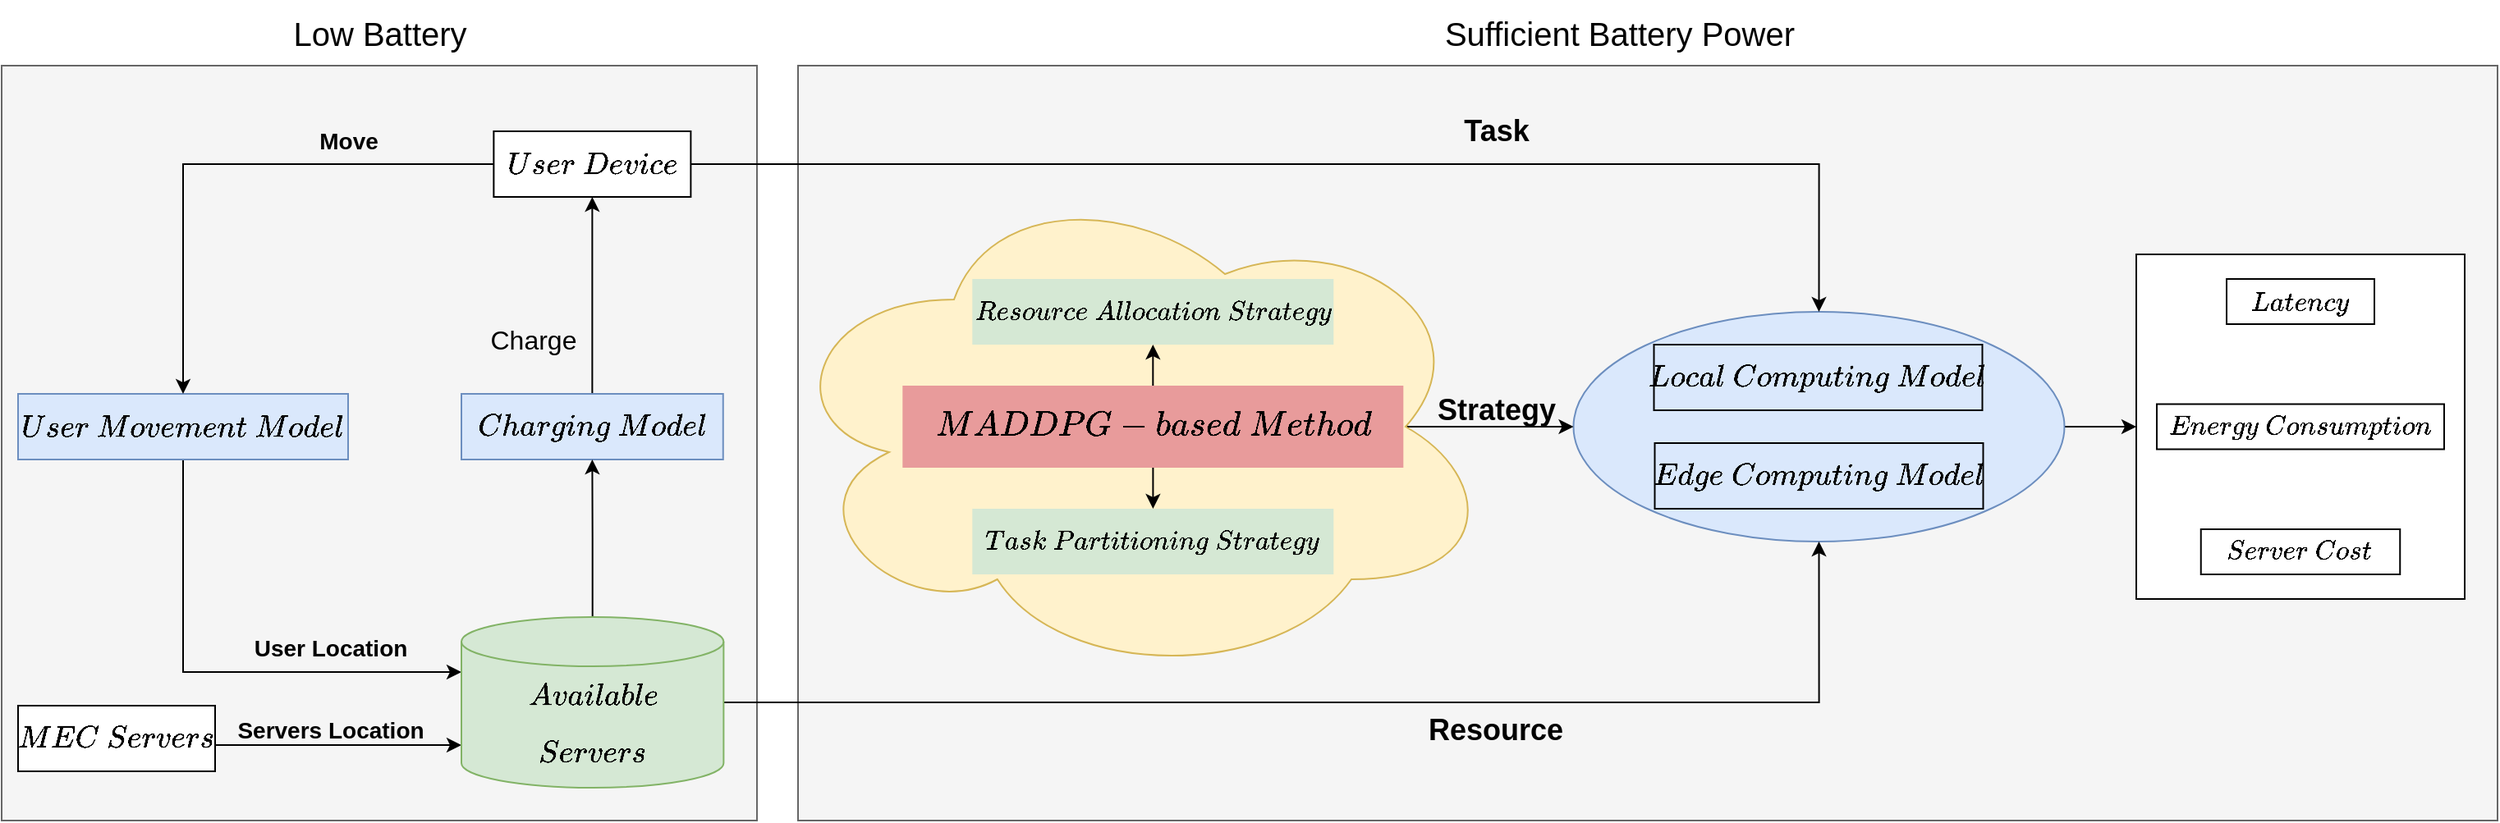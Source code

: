 <mxfile version="20.4.2" type="github">
  <diagram id="8HXd06Zs-zNEdsr8r8aW" name="第 1 页">
    <mxGraphModel dx="1778" dy="2177" grid="1" gridSize="10" guides="1" tooltips="1" connect="1" arrows="1" fold="1" page="1" pageScale="1" pageWidth="827" pageHeight="1169" math="1" shadow="0">
      <root>
        <mxCell id="0" />
        <mxCell id="1" parent="0" />
        <mxCell id="DW0vB-UItoo3-7lF0b40-113" value="" style="rounded=0;whiteSpace=wrap;html=1;fontSize=20;fillColor=#f5f5f5;strokeColor=#666666;fontColor=#333333;" vertex="1" parent="1">
          <mxGeometry x="515" y="-920" width="1035" height="460" as="geometry" />
        </mxCell>
        <mxCell id="DW0vB-UItoo3-7lF0b40-136" value="" style="rounded=0;whiteSpace=wrap;html=1;fontSize=18;" vertex="1" parent="1">
          <mxGeometry x="1330" y="-805" width="200" height="210" as="geometry" />
        </mxCell>
        <mxCell id="DW0vB-UItoo3-7lF0b40-137" style="edgeStyle=orthogonalEdgeStyle;rounded=0;orthogonalLoop=1;jettySize=auto;html=1;fontSize=18;" edge="1" parent="1" source="DW0vB-UItoo3-7lF0b40-119" target="DW0vB-UItoo3-7lF0b40-136">
          <mxGeometry relative="1" as="geometry" />
        </mxCell>
        <mxCell id="DW0vB-UItoo3-7lF0b40-119" value="" style="ellipse;whiteSpace=wrap;html=1;fontSize=20;fillColor=#dae8fc;strokeColor=#6c8ebf;" vertex="1" parent="1">
          <mxGeometry x="987.25" y="-770" width="299" height="140" as="geometry" />
        </mxCell>
        <mxCell id="DW0vB-UItoo3-7lF0b40-135" style="edgeStyle=orthogonalEdgeStyle;rounded=0;orthogonalLoop=1;jettySize=auto;html=1;exitX=0.875;exitY=0.5;exitDx=0;exitDy=0;exitPerimeter=0;fontSize=18;" edge="1" parent="1" source="DW0vB-UItoo3-7lF0b40-114" target="DW0vB-UItoo3-7lF0b40-119">
          <mxGeometry relative="1" as="geometry" />
        </mxCell>
        <mxCell id="DW0vB-UItoo3-7lF0b40-114" value="" style="ellipse;shape=cloud;whiteSpace=wrap;html=1;fontSize=20;fillColor=#fff2cc;strokeColor=#d6b656;" vertex="1" parent="1">
          <mxGeometry x="500" y="-855" width="440" height="310" as="geometry" />
        </mxCell>
        <mxCell id="DW0vB-UItoo3-7lF0b40-99" value="" style="whiteSpace=wrap;html=1;aspect=fixed;fontSize=16;fillColor=#f5f5f5;strokeColor=#666666;fontColor=#333333;" vertex="1" parent="1">
          <mxGeometry x="30" y="-920" width="460" height="460" as="geometry" />
        </mxCell>
        <mxCell id="DW0vB-UItoo3-7lF0b40-106" style="edgeStyle=orthogonalEdgeStyle;rounded=0;orthogonalLoop=1;jettySize=auto;html=1;entryX=0;entryY=0;entryDx=0;entryDy=33.5;entryPerimeter=0;fontSize=20;" edge="1" parent="1" source="DW0vB-UItoo3-7lF0b40-3" target="DW0vB-UItoo3-7lF0b40-94">
          <mxGeometry relative="1" as="geometry">
            <Array as="points">
              <mxPoint x="141" y="-550" />
            </Array>
          </mxGeometry>
        </mxCell>
        <mxCell id="DW0vB-UItoo3-7lF0b40-3" value="&lt;div&gt;&lt;font style=&quot;font-size: 16px&quot;&gt;$$ User \ Movement&amp;nbsp; \ Model $$&lt;/font&gt;&lt;/div&gt;" style="rounded=0;whiteSpace=wrap;html=1;fillColor=#dae8fc;strokeColor=#6c8ebf;" vertex="1" parent="1">
          <mxGeometry x="40" y="-720" width="201" height="40" as="geometry" />
        </mxCell>
        <mxCell id="DW0vB-UItoo3-7lF0b40-74" value="" style="edgeStyle=orthogonalEdgeStyle;rounded=0;orthogonalLoop=1;jettySize=auto;html=1;fontSize=16;" edge="1" parent="1" source="DW0vB-UItoo3-7lF0b40-5" target="DW0vB-UItoo3-7lF0b40-15">
          <mxGeometry relative="1" as="geometry" />
        </mxCell>
        <mxCell id="DW0vB-UItoo3-7lF0b40-5" value="&lt;div&gt;&lt;font style=&quot;font-size: 16px&quot;&gt;$$ Charging\&amp;nbsp; Model $$&lt;/font&gt;&lt;/div&gt;" style="rounded=0;whiteSpace=wrap;html=1;fillColor=#dae8fc;strokeColor=#6c8ebf;" vertex="1" parent="1">
          <mxGeometry x="310" y="-720" width="159.38" height="40" as="geometry" />
        </mxCell>
        <mxCell id="DW0vB-UItoo3-7lF0b40-7" value="&lt;div&gt;&lt;b&gt;&lt;font style=&quot;font-size: 16px&quot;&gt;$$ Local \ Computing \ Model $$&lt;/font&gt;&lt;/b&gt;&lt;/div&gt;" style="rounded=0;whiteSpace=wrap;html=1;fillColor=#dae8fc;strokeColor=default;" vertex="1" parent="1">
          <mxGeometry x="1036.25" y="-750" width="200" height="40" as="geometry" />
        </mxCell>
        <mxCell id="DW0vB-UItoo3-7lF0b40-9" value="&lt;div&gt;&lt;font style=&quot;font-size: 16px&quot;&gt;$$ Edge \ Computing \ Model $$&lt;/font&gt;&lt;/div&gt;" style="rounded=0;whiteSpace=wrap;html=1;fillColor=#dae8fc;strokeColor=default;" vertex="1" parent="1">
          <mxGeometry x="1036.75" y="-690" width="200" height="40" as="geometry" />
        </mxCell>
        <mxCell id="DW0vB-UItoo3-7lF0b40-10" value="&lt;font style=&quot;font-size: 14px&quot;&gt;$$Energy \ Consumption$$&lt;/font&gt;" style="rounded=0;whiteSpace=wrap;html=1;fontSize=18;strokeColor=default;" vertex="1" parent="1">
          <mxGeometry x="1342.49" y="-713.75" width="175" height="27.5" as="geometry" />
        </mxCell>
        <mxCell id="DW0vB-UItoo3-7lF0b40-75" style="edgeStyle=orthogonalEdgeStyle;rounded=0;orthogonalLoop=1;jettySize=auto;html=1;fontSize=16;" edge="1" parent="1" source="DW0vB-UItoo3-7lF0b40-15" target="DW0vB-UItoo3-7lF0b40-3">
          <mxGeometry relative="1" as="geometry" />
        </mxCell>
        <mxCell id="DW0vB-UItoo3-7lF0b40-132" style="edgeStyle=orthogonalEdgeStyle;rounded=0;orthogonalLoop=1;jettySize=auto;html=1;entryX=0.5;entryY=0;entryDx=0;entryDy=0;fontSize=18;" edge="1" parent="1" source="DW0vB-UItoo3-7lF0b40-15" target="DW0vB-UItoo3-7lF0b40-119">
          <mxGeometry relative="1" as="geometry" />
        </mxCell>
        <mxCell id="DW0vB-UItoo3-7lF0b40-15" value="&lt;div style=&quot;font-size: 16px;&quot;&gt;&lt;font style=&quot;font-size: 16px;&quot;&gt;$$ User \ Device $$&lt;/font&gt;&lt;/div&gt;" style="rounded=0;whiteSpace=wrap;html=1;" vertex="1" parent="1">
          <mxGeometry x="329.69" y="-880" width="120" height="40" as="geometry" />
        </mxCell>
        <mxCell id="DW0vB-UItoo3-7lF0b40-18" value="&lt;div&gt;&lt;font style=&quot;font-size: 18px&quot;&gt;&lt;font style=&quot;font-size: 14px&quot;&gt;$$ Task \ Partitioning \ Strategy $$&lt;/font&gt;&lt;/font&gt;&lt;/div&gt;" style="rounded=0;whiteSpace=wrap;html=1;fillColor=#d5e8d4;strokeColor=none;" vertex="1" parent="1">
          <mxGeometry x="621.16" y="-650" width="220" height="40" as="geometry" />
        </mxCell>
        <mxCell id="DW0vB-UItoo3-7lF0b40-20" value="&lt;div&gt;&lt;font style=&quot;font-size: 14px&quot;&gt;$$ Resource \ Allocation \ Strategy $$&lt;/font&gt;&lt;/div&gt;" style="rounded=0;whiteSpace=wrap;html=1;fillColor=#d5e8d4;strokeColor=none;" vertex="1" parent="1">
          <mxGeometry x="621.16" y="-790" width="220" height="40" as="geometry" />
        </mxCell>
        <mxCell id="DW0vB-UItoo3-7lF0b40-24" value="&lt;div&gt;&lt;font style=&quot;font-size: 14px&quot;&gt;$$Server \ Cost$$&lt;/font&gt;&lt;/div&gt;" style="rounded=0;whiteSpace=wrap;html=1;fontSize=18;strokeColor=default;" vertex="1" parent="1">
          <mxGeometry x="1369.37" y="-637.5" width="121.25" height="27.5" as="geometry" />
        </mxCell>
        <mxCell id="DW0vB-UItoo3-7lF0b40-25" value="&lt;div&gt;&lt;font style=&quot;font-size: 14px&quot;&gt;$$ Latency$$&lt;/font&gt;&lt;/div&gt;" style="rounded=0;whiteSpace=wrap;html=1;fontSize=18;strokeColor=default;" vertex="1" parent="1">
          <mxGeometry x="1385" y="-790" width="90" height="27.5" as="geometry" />
        </mxCell>
        <mxCell id="DW0vB-UItoo3-7lF0b40-87" value="" style="edgeStyle=orthogonalEdgeStyle;rounded=0;orthogonalLoop=1;jettySize=auto;html=1;fontSize=14;" edge="1" parent="1" source="DW0vB-UItoo3-7lF0b40-28" target="DW0vB-UItoo3-7lF0b40-18">
          <mxGeometry relative="1" as="geometry" />
        </mxCell>
        <mxCell id="DW0vB-UItoo3-7lF0b40-88" style="edgeStyle=orthogonalEdgeStyle;rounded=0;orthogonalLoop=1;jettySize=auto;html=1;exitX=0.5;exitY=0;exitDx=0;exitDy=0;entryX=0.5;entryY=1;entryDx=0;entryDy=0;fontSize=14;" edge="1" parent="1" source="DW0vB-UItoo3-7lF0b40-28" target="DW0vB-UItoo3-7lF0b40-20">
          <mxGeometry relative="1" as="geometry" />
        </mxCell>
        <mxCell id="DW0vB-UItoo3-7lF0b40-28" value="$$MADDPG-based \ Method$$" style="rounded=0;whiteSpace=wrap;html=1;fontSize=18;strokeColor=none;fillColor=#E89B9B;" vertex="1" parent="1">
          <mxGeometry x="578.66" y="-725" width="305" height="50" as="geometry" />
        </mxCell>
        <mxCell id="DW0vB-UItoo3-7lF0b40-111" style="edgeStyle=orthogonalEdgeStyle;rounded=0;orthogonalLoop=1;jettySize=auto;html=1;entryX=0;entryY=0;entryDx=0;entryDy=78;entryPerimeter=0;fontSize=20;" edge="1" parent="1" source="DW0vB-UItoo3-7lF0b40-29" target="DW0vB-UItoo3-7lF0b40-94">
          <mxGeometry relative="1" as="geometry">
            <Array as="points">
              <mxPoint x="260" y="-506" />
              <mxPoint x="260" y="-506" />
            </Array>
          </mxGeometry>
        </mxCell>
        <mxCell id="DW0vB-UItoo3-7lF0b40-29" value="$$MEC\ Servers$$" style="rounded=0;whiteSpace=wrap;html=1;fontSize=16;" vertex="1" parent="1">
          <mxGeometry x="40" y="-530" width="120" height="40" as="geometry" />
        </mxCell>
        <mxCell id="DW0vB-UItoo3-7lF0b40-31" value="&lt;div style=&quot;font-size: 14px;&quot;&gt;&lt;b&gt;&lt;font style=&quot;font-size: 14px;&quot;&gt;User Location&lt;/font&gt;&lt;/b&gt;&lt;/div&gt;" style="text;html=1;align=center;verticalAlign=middle;resizable=0;points=[];autosize=1;strokeColor=none;fillColor=none;" vertex="1" parent="1">
          <mxGeometry x="170" y="-580" width="120" height="30" as="geometry" />
        </mxCell>
        <mxCell id="DW0vB-UItoo3-7lF0b40-33" value="&lt;b&gt;&lt;font style=&quot;font-size: 14px;&quot;&gt;Servers Location&lt;/font&gt;&lt;/b&gt;" style="text;html=1;align=center;verticalAlign=middle;resizable=0;points=[];autosize=1;strokeColor=none;fillColor=none;" vertex="1" parent="1">
          <mxGeometry x="160" y="-530" width="140" height="30" as="geometry" />
        </mxCell>
        <mxCell id="DW0vB-UItoo3-7lF0b40-38" value="&lt;font style=&quot;font-size: 20px;&quot;&gt;Low Battery&lt;br&gt;&lt;/font&gt;" style="text;html=1;align=center;verticalAlign=middle;resizable=0;points=[];autosize=1;strokeColor=none;fillColor=none;" vertex="1" parent="1">
          <mxGeometry x="195" y="-960" width="130" height="40" as="geometry" />
        </mxCell>
        <mxCell id="DW0vB-UItoo3-7lF0b40-39" value="&lt;font style=&quot;font-size: 18px;&quot;&gt;&lt;b&gt;Task&lt;/b&gt;&lt;/font&gt;" style="text;html=1;align=center;verticalAlign=middle;resizable=0;points=[];autosize=1;strokeColor=none;fillColor=none;fontSize=15;" vertex="1" parent="1">
          <mxGeometry x="910" y="-900" width="60" height="40" as="geometry" />
        </mxCell>
        <mxCell id="DW0vB-UItoo3-7lF0b40-40" value="&lt;font style=&quot;font-size: 20px;&quot;&gt;Sufficient Battery Power&lt;br&gt;&lt;/font&gt;" style="text;html=1;align=center;verticalAlign=middle;resizable=0;points=[];autosize=1;strokeColor=none;fillColor=none;" vertex="1" parent="1">
          <mxGeometry x="895" y="-960" width="240" height="40" as="geometry" />
        </mxCell>
        <mxCell id="DW0vB-UItoo3-7lF0b40-84" value="&lt;b&gt;&lt;font style=&quot;font-size: 14px;&quot;&gt;Move&lt;/font&gt;&lt;/b&gt;" style="text;html=1;align=center;verticalAlign=middle;resizable=0;points=[];autosize=1;strokeColor=none;fillColor=none;fontSize=16;" vertex="1" parent="1">
          <mxGeometry x="210.55" y="-890" width="60" height="30" as="geometry" />
        </mxCell>
        <mxCell id="DW0vB-UItoo3-7lF0b40-98" style="edgeStyle=orthogonalEdgeStyle;rounded=0;orthogonalLoop=1;jettySize=auto;html=1;entryX=0.5;entryY=1;entryDx=0;entryDy=0;fontSize=16;" edge="1" parent="1" source="DW0vB-UItoo3-7lF0b40-94" target="DW0vB-UItoo3-7lF0b40-5">
          <mxGeometry relative="1" as="geometry" />
        </mxCell>
        <mxCell id="DW0vB-UItoo3-7lF0b40-120" style="edgeStyle=orthogonalEdgeStyle;rounded=0;orthogonalLoop=1;jettySize=auto;html=1;fontSize=20;" edge="1" parent="1" source="DW0vB-UItoo3-7lF0b40-94" target="DW0vB-UItoo3-7lF0b40-119">
          <mxGeometry relative="1" as="geometry" />
        </mxCell>
        <mxCell id="DW0vB-UItoo3-7lF0b40-94" value="&lt;div&gt;&lt;font style=&quot;font-size: 16px;&quot;&gt;$$Available$$&lt;/font&gt;&lt;/div&gt;&lt;div&gt;&lt;font style=&quot;font-size: 16px;&quot;&gt;$$Servers$$&lt;/font&gt;&lt;/div&gt;" style="shape=cylinder3;whiteSpace=wrap;html=1;boundedLbl=1;backgroundOutline=1;size=15;fontSize=14;fillColor=#d5e8d4;strokeColor=#82b366;" vertex="1" parent="1">
          <mxGeometry x="310" y="-584" width="159.69" height="104" as="geometry" />
        </mxCell>
        <mxCell id="DW0vB-UItoo3-7lF0b40-125" style="edgeStyle=orthogonalEdgeStyle;rounded=0;orthogonalLoop=1;jettySize=auto;html=1;exitX=0.5;exitY=1;exitDx=0;exitDy=0;fontSize=20;" edge="1" parent="1" source="DW0vB-UItoo3-7lF0b40-7" target="DW0vB-UItoo3-7lF0b40-7">
          <mxGeometry relative="1" as="geometry" />
        </mxCell>
        <mxCell id="DW0vB-UItoo3-7lF0b40-127" value="&lt;div style=&quot;font-size: 18px;&quot;&gt;&lt;font style=&quot;font-size: 18px;&quot;&gt;&lt;b&gt;&lt;font style=&quot;font-size: 18px;&quot;&gt;Resource&lt;/font&gt;&lt;/b&gt;&lt;/font&gt;&lt;/div&gt;" style="text;html=1;strokeColor=none;fillColor=none;align=center;verticalAlign=middle;whiteSpace=wrap;rounded=0;fontSize=20;" vertex="1" parent="1">
          <mxGeometry x="910" y="-530" width="60" height="30" as="geometry" />
        </mxCell>
        <mxCell id="DW0vB-UItoo3-7lF0b40-131" value="&lt;font style=&quot;font-size: 16px;&quot;&gt;Charge&lt;/font&gt;" style="text;html=1;strokeColor=none;fillColor=none;align=center;verticalAlign=middle;whiteSpace=wrap;rounded=0;fontSize=20;" vertex="1" parent="1">
          <mxGeometry x="324" y="-770" width="60" height="30" as="geometry" />
        </mxCell>
        <mxCell id="DW0vB-UItoo3-7lF0b40-134" value="&lt;b&gt;&lt;font style=&quot;font-size: 18px;&quot;&gt;Strategy&lt;/font&gt;&lt;/b&gt;" style="text;html=1;align=center;verticalAlign=middle;resizable=0;points=[];autosize=1;strokeColor=none;fillColor=none;fontSize=15;" vertex="1" parent="1">
          <mxGeometry x="890" y="-730" width="100" height="40" as="geometry" />
        </mxCell>
      </root>
    </mxGraphModel>
  </diagram>
</mxfile>
